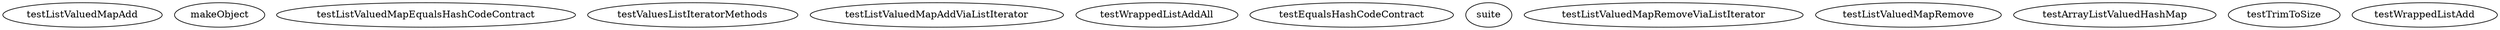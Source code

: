 digraph G {
testListValuedMapAdd;
makeObject;
testListValuedMapEqualsHashCodeContract;
testValuesListIteratorMethods;
testListValuedMapAddViaListIterator;
testWrappedListAddAll;
testEqualsHashCodeContract;
suite;
testListValuedMapRemoveViaListIterator;
testListValuedMapRemove;
testArrayListValuedHashMap;
testTrimToSize;
testWrappedListAdd;
}